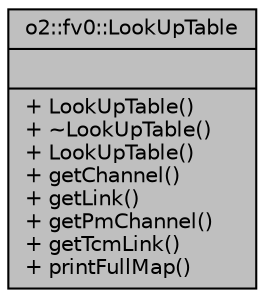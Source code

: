 digraph "o2::fv0::LookUpTable"
{
 // INTERACTIVE_SVG=YES
  bgcolor="transparent";
  edge [fontname="Helvetica",fontsize="10",labelfontname="Helvetica",labelfontsize="10"];
  node [fontname="Helvetica",fontsize="10",shape=record];
  Node1 [label="{o2::fv0::LookUpTable\n||+ LookUpTable()\l+ ~LookUpTable()\l+ LookUpTable()\l+ getChannel()\l+ getLink()\l+ getPmChannel()\l+ getTcmLink()\l+ printFullMap()\l}",height=0.2,width=0.4,color="black", fillcolor="grey75", style="filled", fontcolor="black"];
}
